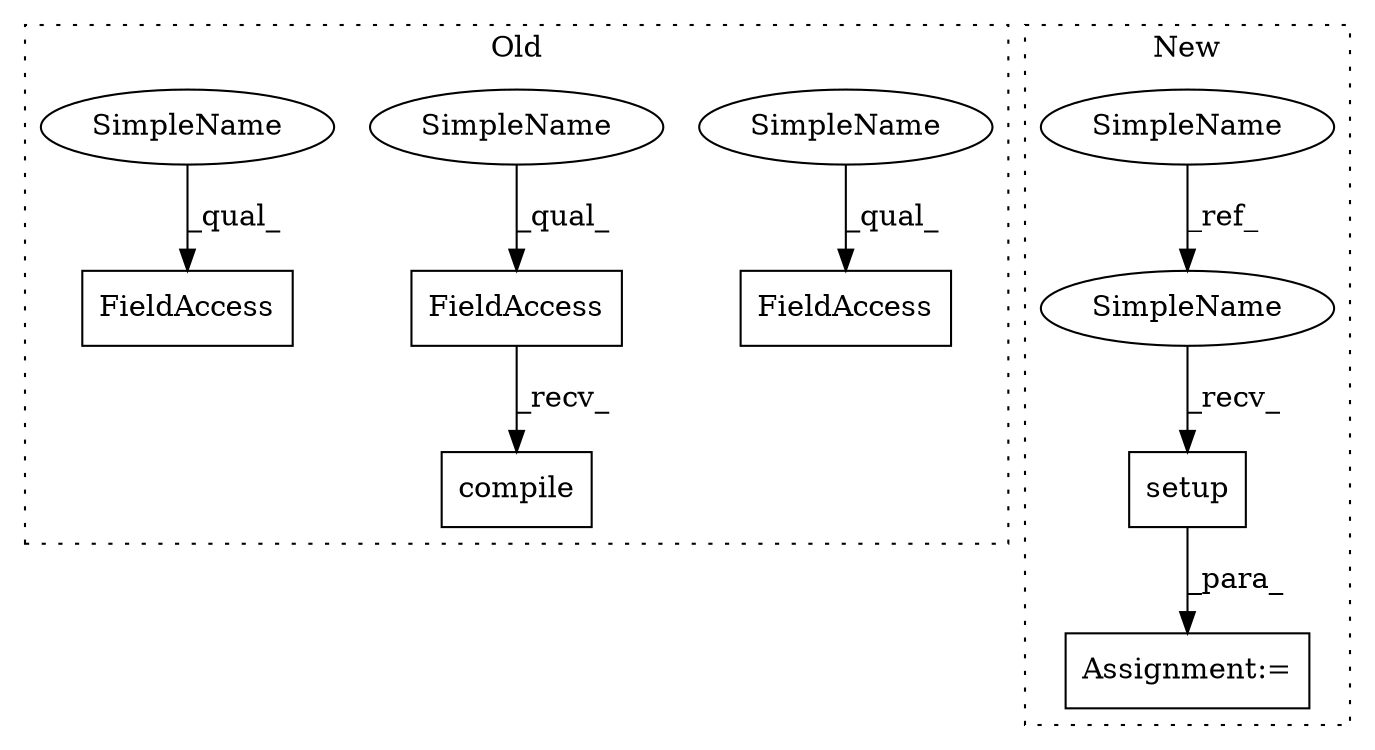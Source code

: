 digraph G {
subgraph cluster0 {
1 [label="compile" a="32" s="1588" l="9" shape="box"];
4 [label="FieldAccess" a="22" s="1581" l="6" shape="box"];
6 [label="FieldAccess" a="22" s="2025" l="6" shape="box"];
7 [label="FieldAccess" a="22" s="1747" l="6" shape="box"];
9 [label="SimpleName" a="42" s="2025" l="4" shape="ellipse"];
10 [label="SimpleName" a="42" s="1581" l="4" shape="ellipse"];
11 [label="SimpleName" a="42" s="1747" l="4" shape="ellipse"];
label = "Old";
style="dotted";
}
subgraph cluster1 {
2 [label="setup" a="32" s="1659" l="7" shape="box"];
3 [label="Assignment:=" a="7" s="1653" l="1" shape="box"];
5 [label="SimpleName" a="42" s="1498" l="4" shape="ellipse"];
8 [label="SimpleName" a="42" s="1654" l="4" shape="ellipse"];
label = "New";
style="dotted";
}
2 -> 3 [label="_para_"];
4 -> 1 [label="_recv_"];
5 -> 8 [label="_ref_"];
8 -> 2 [label="_recv_"];
9 -> 6 [label="_qual_"];
10 -> 4 [label="_qual_"];
11 -> 7 [label="_qual_"];
}